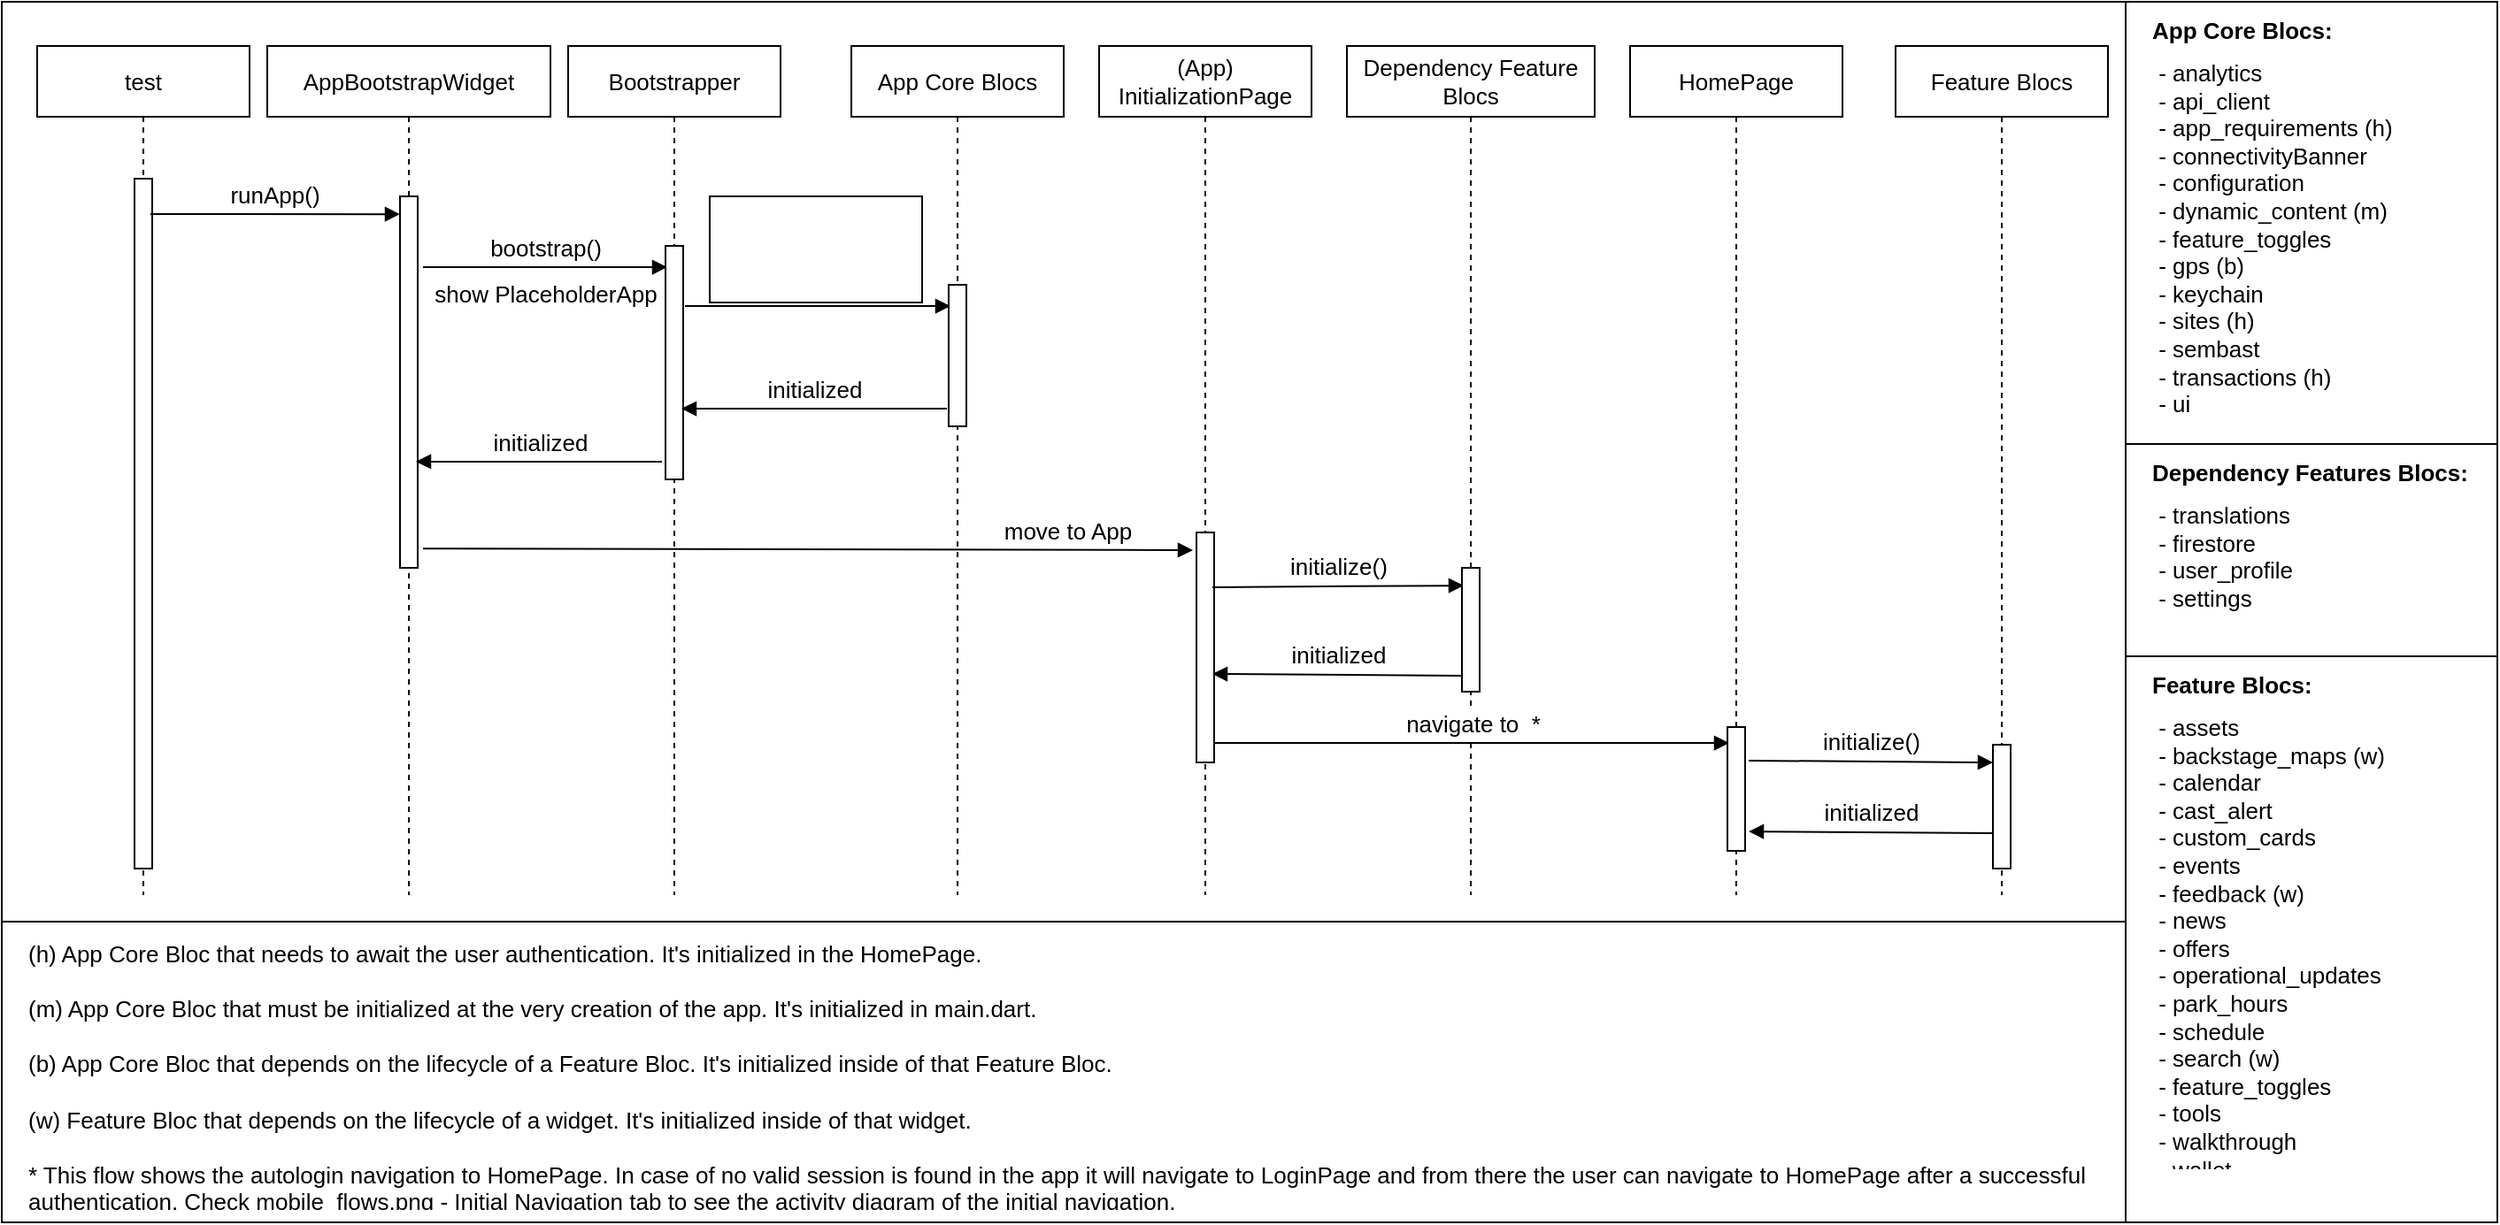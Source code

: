 <mxfile version="14.7.4" type="embed" pages="3"><diagram id="acyyT64pUI-6M-C3bpDb" name="Initialization"><mxGraphModel dx="972" dy="666" grid="1" gridSize="10" guides="1" tooltips="1" connect="1" arrows="1" fold="1" page="1" pageScale="1" pageWidth="850" pageHeight="1100" math="0" shadow="0"><root><mxCell id="0"/><mxCell id="1" parent="0"/><mxCell id="1f6Iskar4MCwsiEwHHG7-1" value="" style="rounded=0;whiteSpace=wrap;html=1;fontSize=13;" parent="1" vertex="1"><mxGeometry x="40" y="200" width="1410" height="690" as="geometry"/></mxCell><mxCell id="1f6Iskar4MCwsiEwHHG7-2" value="" style="rounded=0;whiteSpace=wrap;html=1;fontSize=13;" parent="1" vertex="1"><mxGeometry x="40" y="720" width="1200" height="170" as="geometry"/></mxCell><mxCell id="1f6Iskar4MCwsiEwHHG7-3" value="" style="rounded=0;whiteSpace=wrap;html=1;fontSize=13;" parent="1" vertex="1"><mxGeometry x="1240" y="570" width="210" height="320" as="geometry"/></mxCell><mxCell id="1f6Iskar4MCwsiEwHHG7-4" value="" style="rounded=0;whiteSpace=wrap;html=1;fontSize=13;" parent="1" vertex="1"><mxGeometry x="1240" y="450" width="210" height="120" as="geometry"/></mxCell><mxCell id="1f6Iskar4MCwsiEwHHG7-5" value="" style="rounded=0;whiteSpace=wrap;html=1;fontSize=13;" parent="1" vertex="1"><mxGeometry x="1240" y="200" width="210" height="250" as="geometry"/></mxCell><mxCell id="1f6Iskar4MCwsiEwHHG7-6" value="test" style="shape=umlLifeline;perimeter=lifelinePerimeter;whiteSpace=wrap;html=1;container=1;collapsible=0;recursiveResize=0;outlineConnect=0;fontSize=13;" parent="1" vertex="1"><mxGeometry x="60" y="225" width="120" height="480" as="geometry"/></mxCell><mxCell id="1f6Iskar4MCwsiEwHHG7-7" value="AppBootstrapWidget" style="shape=umlLifeline;perimeter=lifelinePerimeter;whiteSpace=wrap;html=1;container=1;collapsible=0;recursiveResize=0;outlineConnect=0;fontSize=13;" parent="1" vertex="1"><mxGeometry x="190" y="225" width="160" height="480" as="geometry"/></mxCell><mxCell id="1f6Iskar4MCwsiEwHHG7-8" value="App Core Blocs" style="shape=umlLifeline;perimeter=lifelinePerimeter;whiteSpace=wrap;html=1;container=1;collapsible=0;recursiveResize=0;outlineConnect=0;fontSize=13;" parent="1" vertex="1"><mxGeometry x="520" y="225" width="120" height="480" as="geometry"/></mxCell><mxCell id="1f6Iskar4MCwsiEwHHG7-9" value="Dependency Feature Blocs" style="shape=umlLifeline;perimeter=lifelinePerimeter;whiteSpace=wrap;html=1;container=1;collapsible=0;recursiveResize=0;outlineConnect=0;fontSize=13;" parent="1" vertex="1"><mxGeometry x="800" y="225" width="140" height="480" as="geometry"/></mxCell><mxCell id="1f6Iskar4MCwsiEwHHG7-10" value="HomePage" style="shape=umlLifeline;perimeter=lifelinePerimeter;whiteSpace=wrap;html=1;container=1;collapsible=0;recursiveResize=0;outlineConnect=0;fontSize=13;" parent="1" vertex="1"><mxGeometry x="960" y="225" width="120" height="480" as="geometry"/></mxCell><mxCell id="1f6Iskar4MCwsiEwHHG7-11" value="Bootstrapper" style="shape=umlLifeline;perimeter=lifelinePerimeter;whiteSpace=wrap;html=1;container=1;collapsible=0;recursiveResize=0;outlineConnect=0;fontSize=13;" parent="1" vertex="1"><mxGeometry x="360" y="225" width="120" height="480" as="geometry"/></mxCell><mxCell id="1f6Iskar4MCwsiEwHHG7-12" value="" style="html=1;points=[];perimeter=orthogonalPerimeter;fontSize=13;" parent="1" vertex="1"><mxGeometry x="115" y="300" width="10" height="390" as="geometry"/></mxCell><mxCell id="1f6Iskar4MCwsiEwHHG7-13" value="&lt;h1 style=&quot;font-size: 13px&quot;&gt;App Core Blocs:&lt;/h1&gt;&lt;div&gt;&lt;div&gt;&amp;nbsp;- analytics&amp;nbsp;&lt;/div&gt;&lt;div&gt;&lt;span&gt;&lt;/span&gt;&amp;nbsp;- api_client&lt;/div&gt;&lt;div&gt;&lt;span&gt;&lt;/span&gt;&amp;nbsp;- app_requirements (h)&lt;/div&gt;&lt;div&gt;&lt;span&gt;&lt;/span&gt;&amp;nbsp;- connectivityBanner&lt;/div&gt;&lt;div&gt;&lt;span&gt;&lt;/span&gt;&amp;nbsp;- configuration&lt;/div&gt;&lt;div&gt;&lt;span&gt;&lt;/span&gt;&amp;nbsp;- dynamic_content (m)&lt;/div&gt;&lt;div&gt;&lt;span&gt;&lt;/span&gt;&amp;nbsp;- feature_toggles&lt;/div&gt;&lt;div&gt;&lt;span&gt;&lt;/span&gt;&amp;nbsp;- gps (b)&lt;/div&gt;&lt;div&gt;&lt;span&gt;&lt;/span&gt;&amp;nbsp;- keychain&lt;/div&gt;&lt;div&gt;&lt;span&gt;&lt;/span&gt;&amp;nbsp;- sites (h)&lt;/div&gt;&lt;div&gt;&lt;span&gt;&lt;/span&gt;&amp;nbsp;- sembast&lt;/div&gt;&lt;div&gt;&lt;span&gt;&lt;/span&gt;&amp;nbsp;- transactions (h)&lt;/div&gt;&lt;div&gt;&lt;span&gt;&lt;/span&gt;&amp;nbsp;- ui&lt;/div&gt;&lt;/div&gt;" style="text;html=1;strokeColor=none;fillColor=none;spacing=5;spacingTop=-20;whiteSpace=wrap;overflow=hidden;rounded=0;fontSize=13;" parent="1" vertex="1"><mxGeometry x="1250" y="210" width="170" height="240" as="geometry"/></mxCell><mxCell id="1f6Iskar4MCwsiEwHHG7-14" value="runApp()" style="html=1;verticalAlign=bottom;endArrow=block;fontSize=13;entryX=0;entryY=0.048;entryDx=0;entryDy=0;entryPerimeter=0;" parent="1" target="1f6Iskar4MCwsiEwHHG7-15" edge="1"><mxGeometry width="80" relative="1" as="geometry"><mxPoint x="124" y="320" as="sourcePoint"/><mxPoint x="230" y="320" as="targetPoint"/></mxGeometry></mxCell><mxCell id="1f6Iskar4MCwsiEwHHG7-15" value="" style="html=1;points=[];perimeter=orthogonalPerimeter;fontSize=13;" parent="1" vertex="1"><mxGeometry x="265" y="310" width="10" height="210" as="geometry"/></mxCell><mxCell id="1f6Iskar4MCwsiEwHHG7-16" value="bootstrap()" style="html=1;verticalAlign=bottom;endArrow=block;fontSize=13;entryX=0.1;entryY=0.091;entryDx=0;entryDy=0;entryPerimeter=0;" parent="1" target="1f6Iskar4MCwsiEwHHG7-17" edge="1"><mxGeometry width="80" relative="1" as="geometry"><mxPoint x="278" y="350" as="sourcePoint"/><mxPoint x="410" y="350" as="targetPoint"/></mxGeometry></mxCell><mxCell id="1f6Iskar4MCwsiEwHHG7-17" value="" style="html=1;points=[];perimeter=orthogonalPerimeter;fontSize=13;" parent="1" vertex="1"><mxGeometry x="415" y="338" width="10" height="132" as="geometry"/></mxCell><mxCell id="1f6Iskar4MCwsiEwHHG7-18" value="initialize()" style="html=1;verticalAlign=bottom;endArrow=block;fontSize=13;exitX=1.1;exitY=0.258;exitDx=0;exitDy=0;exitPerimeter=0;entryX=0.1;entryY=0.15;entryDx=0;entryDy=0;entryPerimeter=0;" parent="1" source="1f6Iskar4MCwsiEwHHG7-17" target="1f6Iskar4MCwsiEwHHG7-20" edge="1"><mxGeometry width="80" relative="1" as="geometry"><mxPoint x="440" y="372" as="sourcePoint"/><mxPoint x="560" y="372" as="targetPoint"/></mxGeometry></mxCell><mxCell id="1f6Iskar4MCwsiEwHHG7-19" value="show PlaceholderApp" style="text;html=1;strokeColor=none;fillColor=none;align=center;verticalAlign=middle;whiteSpace=wrap;rounded=0;fontSize=13;" parent="1" vertex="1"><mxGeometry x="280" y="350" width="135" height="30" as="geometry"/></mxCell><mxCell id="1f6Iskar4MCwsiEwHHG7-20" value="" style="html=1;points=[];perimeter=orthogonalPerimeter;fontSize=13;" parent="1" vertex="1"><mxGeometry x="575" y="360" width="10" height="80" as="geometry"/></mxCell><mxCell id="1f6Iskar4MCwsiEwHHG7-21" value="initialized" style="html=1;verticalAlign=bottom;endArrow=block;fontSize=13;entryX=0.9;entryY=0.697;entryDx=0;entryDy=0;entryPerimeter=0;exitX=-0.1;exitY=0.875;exitDx=0;exitDy=0;exitPerimeter=0;" parent="1" source="1f6Iskar4MCwsiEwHHG7-20" target="1f6Iskar4MCwsiEwHHG7-17" edge="1"><mxGeometry width="80" relative="1" as="geometry"><mxPoint x="550" y="430" as="sourcePoint"/><mxPoint x="450" y="430" as="targetPoint"/></mxGeometry></mxCell><mxCell id="1f6Iskar4MCwsiEwHHG7-22" value="initialized" style="html=1;verticalAlign=bottom;endArrow=block;fontSize=13;entryX=0.9;entryY=0.714;entryDx=0;entryDy=0;entryPerimeter=0;exitX=-0.2;exitY=0.924;exitDx=0;exitDy=0;exitPerimeter=0;" parent="1" source="1f6Iskar4MCwsiEwHHG7-17" target="1f6Iskar4MCwsiEwHHG7-15" edge="1"><mxGeometry width="80" relative="1" as="geometry"><mxPoint x="400" y="459" as="sourcePoint"/><mxPoint x="292.5" y="459" as="targetPoint"/></mxGeometry></mxCell><mxCell id="1f6Iskar4MCwsiEwHHG7-23" value="(App)&lt;br&gt;InitializationPage" style="shape=umlLifeline;perimeter=lifelinePerimeter;whiteSpace=wrap;html=1;container=1;collapsible=0;recursiveResize=0;outlineConnect=0;fontSize=13;" parent="1" vertex="1"><mxGeometry x="660" y="225" width="120" height="480" as="geometry"/></mxCell><mxCell id="1f6Iskar4MCwsiEwHHG7-24" value="move to App" style="html=1;verticalAlign=bottom;endArrow=block;fontSize=13;exitX=1.3;exitY=0.948;exitDx=0;exitDy=0;exitPerimeter=0;entryX=-0.2;entryY=0.077;entryDx=0;entryDy=0;entryPerimeter=0;" parent="1" source="1f6Iskar4MCwsiEwHHG7-15" target="1f6Iskar4MCwsiEwHHG7-25" edge="1"><mxGeometry x="0.669" width="80" relative="1" as="geometry"><mxPoint x="287.5" y="509" as="sourcePoint"/><mxPoint x="710" y="509" as="targetPoint"/><mxPoint x="1" as="offset"/></mxGeometry></mxCell><mxCell id="1f6Iskar4MCwsiEwHHG7-25" value="" style="html=1;points=[];perimeter=orthogonalPerimeter;fontSize=13;" parent="1" vertex="1"><mxGeometry x="715" y="500" width="10" height="130" as="geometry"/></mxCell><mxCell id="1f6Iskar4MCwsiEwHHG7-26" value="initialize()" style="html=1;verticalAlign=bottom;endArrow=block;fontSize=13;exitX=0.9;exitY=0.238;exitDx=0;exitDy=0;exitPerimeter=0;entryX=0.1;entryY=0.143;entryDx=0;entryDy=0;entryPerimeter=0;" parent="1" source="1f6Iskar4MCwsiEwHHG7-25" target="1f6Iskar4MCwsiEwHHG7-28" edge="1"><mxGeometry width="80" relative="1" as="geometry"><mxPoint x="740" y="530" as="sourcePoint"/><mxPoint x="860" y="530" as="targetPoint"/></mxGeometry></mxCell><mxCell id="1f6Iskar4MCwsiEwHHG7-27" value="Feature Blocs" style="shape=umlLifeline;perimeter=lifelinePerimeter;whiteSpace=wrap;html=1;container=1;collapsible=0;recursiveResize=0;outlineConnect=0;fontSize=13;" parent="1" vertex="1"><mxGeometry x="1110" y="225" width="120" height="480" as="geometry"/></mxCell><mxCell id="1f6Iskar4MCwsiEwHHG7-28" value="" style="html=1;points=[];perimeter=orthogonalPerimeter;fontSize=13;" parent="1" vertex="1"><mxGeometry x="865" y="520" width="10" height="70" as="geometry"/></mxCell><mxCell id="1f6Iskar4MCwsiEwHHG7-29" value="initialized" style="html=1;verticalAlign=bottom;endArrow=block;fontSize=13;entryX=0.9;entryY=0.615;entryDx=0;entryDy=0;entryPerimeter=0;exitX=0;exitY=0.871;exitDx=0;exitDy=0;exitPerimeter=0;" parent="1" source="1f6Iskar4MCwsiEwHHG7-28" target="1f6Iskar4MCwsiEwHHG7-25" edge="1"><mxGeometry width="80" relative="1" as="geometry"><mxPoint x="850" y="580" as="sourcePoint"/><mxPoint x="750" y="580" as="targetPoint"/></mxGeometry></mxCell><mxCell id="1f6Iskar4MCwsiEwHHG7-30" value="navigate to&amp;nbsp; *" style="html=1;verticalAlign=bottom;endArrow=block;fontSize=13;entryX=0.1;entryY=0.129;entryDx=0;entryDy=0;entryPerimeter=0;" parent="1" source="1f6Iskar4MCwsiEwHHG7-25" target="1f6Iskar4MCwsiEwHHG7-31" edge="1"><mxGeometry width="80" relative="1" as="geometry"><mxPoint x="740" y="620" as="sourcePoint"/><mxPoint x="1000" y="620" as="targetPoint"/></mxGeometry></mxCell><mxCell id="1f6Iskar4MCwsiEwHHG7-31" value="" style="html=1;points=[];perimeter=orthogonalPerimeter;fontSize=13;" parent="1" vertex="1"><mxGeometry x="1015" y="610" width="10" height="70" as="geometry"/></mxCell><mxCell id="1f6Iskar4MCwsiEwHHG7-32" value="initialize()" style="html=1;verticalAlign=bottom;endArrow=block;fontSize=13;exitX=1.2;exitY=0.271;exitDx=0;exitDy=0;exitPerimeter=0;entryX=0;entryY=0.143;entryDx=0;entryDy=0;entryPerimeter=0;" parent="1" source="1f6Iskar4MCwsiEwHHG7-31" target="1f6Iskar4MCwsiEwHHG7-33" edge="1"><mxGeometry width="80" relative="1" as="geometry"><mxPoint x="1040" y="630" as="sourcePoint"/><mxPoint x="1160" y="630" as="targetPoint"/></mxGeometry></mxCell><mxCell id="1f6Iskar4MCwsiEwHHG7-33" value="" style="html=1;points=[];perimeter=orthogonalPerimeter;fontSize=13;" parent="1" vertex="1"><mxGeometry x="1165" y="620" width="10" height="70" as="geometry"/></mxCell><mxCell id="1f6Iskar4MCwsiEwHHG7-34" value="initialized" style="html=1;verticalAlign=bottom;endArrow=block;fontSize=13;entryX=1.2;entryY=0.843;entryDx=0;entryDy=0;entryPerimeter=0;exitX=0;exitY=0.714;exitDx=0;exitDy=0;exitPerimeter=0;" parent="1" source="1f6Iskar4MCwsiEwHHG7-33" target="1f6Iskar4MCwsiEwHHG7-31" edge="1"><mxGeometry width="80" relative="1" as="geometry"><mxPoint x="1150" y="670" as="sourcePoint"/><mxPoint x="1050" y="670" as="targetPoint"/></mxGeometry></mxCell><mxCell id="1f6Iskar4MCwsiEwHHG7-35" value="&lt;h1 style=&quot;font-size: 13px&quot;&gt;Dependency Features Blocs:&lt;/h1&gt;&lt;div&gt;&lt;div&gt;&amp;nbsp;- translations&lt;/div&gt;&lt;/div&gt;&lt;div&gt;&amp;nbsp;- firestore&lt;/div&gt;&lt;div&gt;&amp;nbsp;- user_profile&lt;/div&gt;&lt;div&gt;&amp;nbsp;- settings&lt;/div&gt;" style="text;html=1;strokeColor=none;fillColor=none;spacing=5;spacingTop=-20;whiteSpace=wrap;overflow=hidden;rounded=0;fontSize=13;" parent="1" vertex="1"><mxGeometry x="1250" y="460" width="190" height="90" as="geometry"/></mxCell><mxCell id="1f6Iskar4MCwsiEwHHG7-36" value="&lt;h1 style=&quot;font-size: 13px&quot;&gt;Feature Blocs:&lt;/h1&gt;&lt;div&gt;&lt;div&gt;&lt;span&gt;&amp;nbsp;- assets&amp;nbsp;&lt;/span&gt;&lt;/div&gt;&lt;div&gt;&lt;span&gt;&lt;/span&gt;&amp;nbsp;- backstage_maps (w)&lt;/div&gt;&lt;div&gt;&lt;span&gt;&lt;/span&gt;&amp;nbsp;- calendar&lt;/div&gt;&lt;div&gt;&lt;span&gt;&lt;/span&gt;&amp;nbsp;- cast_alert&lt;/div&gt;&lt;div&gt;&lt;span&gt;&lt;/span&gt;&amp;nbsp;- custom_cards&lt;/div&gt;&lt;div&gt;&lt;span&gt;&lt;/span&gt;&amp;nbsp;- events&lt;/div&gt;&lt;div&gt;&lt;span&gt;&lt;/span&gt;&amp;nbsp;- feedback&amp;nbsp;&lt;span&gt;(w)&lt;/span&gt;&lt;/div&gt;&lt;div&gt;&lt;span&gt;&lt;/span&gt;&amp;nbsp;- news&lt;/div&gt;&lt;div&gt;&lt;span&gt;&lt;/span&gt;&amp;nbsp;- offers&lt;/div&gt;&lt;div&gt;&lt;span&gt;&lt;/span&gt;&amp;nbsp;- operational_updates&lt;/div&gt;&lt;div&gt;&lt;span&gt;&lt;/span&gt;&amp;nbsp;- park_hours&lt;/div&gt;&lt;div&gt;&lt;span&gt;&lt;/span&gt;&amp;nbsp;- schedule&lt;/div&gt;&lt;div&gt;&lt;span&gt;&lt;/span&gt;&amp;nbsp;- search&amp;nbsp;&lt;span&gt;(w)&lt;/span&gt;&lt;/div&gt;&lt;div&gt;&lt;span&gt;&lt;/span&gt;&amp;nbsp;- feature_toggles&lt;/div&gt;&lt;div&gt;&lt;span&gt;&lt;/span&gt;&amp;nbsp;- tools&lt;/div&gt;&lt;div&gt;&lt;span&gt;&lt;/span&gt;&amp;nbsp;- walkthrough&lt;/div&gt;&lt;div&gt;&lt;span&gt;&lt;/span&gt;&amp;nbsp;- wallet&lt;/div&gt;&lt;/div&gt;" style="text;html=1;strokeColor=none;fillColor=none;spacing=5;spacingTop=-20;whiteSpace=wrap;overflow=hidden;rounded=0;fontSize=13;" parent="1" vertex="1"><mxGeometry x="1250" y="580" width="180" height="280" as="geometry"/></mxCell><mxCell id="1f6Iskar4MCwsiEwHHG7-37" value="&lt;h1 style=&quot;font-size: 13px&quot;&gt;&lt;br&gt;&lt;/h1&gt;&lt;div&gt;(h) App Core Bloc that needs to await the user authentication. It's initialized in the HomePage.&lt;/div&gt;&lt;div&gt;&lt;br&gt;&lt;/div&gt;&lt;div&gt;(m) App Core Bloc that must be initialized at the very creation of the app. It's initialized in main.dart.&lt;/div&gt;&lt;div&gt;&lt;br&gt;&lt;/div&gt;&lt;div&gt;(b) App Core Bloc that depends on the lifecycle of a Feature Bloc. It's initialized inside of that Feature Bloc.&lt;/div&gt;&lt;div&gt;&lt;br&gt;&lt;/div&gt;&lt;div&gt;(w) Feature Bloc that depends on the lifecycle of a widget. It's initialized inside of that widget.&lt;/div&gt;&lt;div&gt;&lt;br&gt;&lt;/div&gt;&lt;div&gt;* This flow shows the autologin navigation to HomePage. In case of no valid session is found in the app it will navigate to LoginPage and from there the user can navigate to HomePage after a successful authentication. Check mobile_flows.png - Initial Navigation tab to see the activity diagram of the initial navigation.&lt;/div&gt;" style="text;html=1;strokeColor=none;fillColor=none;spacing=5;spacingTop=-20;whiteSpace=wrap;overflow=hidden;rounded=0;fontSize=13;" parent="1" vertex="1"><mxGeometry x="50" y="707.5" width="1180" height="175" as="geometry"/></mxCell><mxCell id="2" value="" style="whiteSpace=wrap;html=1;" vertex="1" parent="1"><mxGeometry x="440" y="310" width="120" height="60" as="geometry"/></mxCell></root></mxGraphModel></diagram><diagram id="cJWa1TDqG-lI4nO7_TDK" name="Disposal"><mxGraphModel dx="1598" dy="1115" grid="1" gridSize="10" guides="1" tooltips="1" connect="1" arrows="1" fold="1" page="1" pageScale="1" pageWidth="850" pageHeight="1100" math="0" shadow="0"><root><mxCell id="XwQSdD0UWzMaL0ZMjb7j-0"/><mxCell id="XwQSdD0UWzMaL0ZMjb7j-1" parent="XwQSdD0UWzMaL0ZMjb7j-0"/><mxCell id="XwQSdD0UWzMaL0ZMjb7j-2" value="" style="rounded=0;whiteSpace=wrap;html=1;fontSize=13;" parent="XwQSdD0UWzMaL0ZMjb7j-1" vertex="1"><mxGeometry x="20" y="320" width="1410" height="670" as="geometry"/></mxCell><mxCell id="XwQSdD0UWzMaL0ZMjb7j-3" value="" style="rounded=0;whiteSpace=wrap;html=1;fontSize=13;" parent="XwQSdD0UWzMaL0ZMjb7j-1" vertex="1"><mxGeometry x="20" y="840" width="1200" height="150" as="geometry"/></mxCell><mxCell id="XwQSdD0UWzMaL0ZMjb7j-4" value="" style="rounded=0;whiteSpace=wrap;html=1;fontSize=13;" parent="XwQSdD0UWzMaL0ZMjb7j-1" vertex="1"><mxGeometry x="1220" y="690" width="210" height="300" as="geometry"/></mxCell><mxCell id="XwQSdD0UWzMaL0ZMjb7j-5" value="" style="rounded=0;whiteSpace=wrap;html=1;fontSize=13;" parent="XwQSdD0UWzMaL0ZMjb7j-1" vertex="1"><mxGeometry x="1220" y="570" width="210" height="120" as="geometry"/></mxCell><mxCell id="XwQSdD0UWzMaL0ZMjb7j-6" value="" style="rounded=0;whiteSpace=wrap;html=1;fontSize=13;" parent="XwQSdD0UWzMaL0ZMjb7j-1" vertex="1"><mxGeometry x="1220" y="320" width="210" height="250" as="geometry"/></mxCell><mxCell id="XwQSdD0UWzMaL0ZMjb7j-7" value="SignOut Button" style="shape=umlLifeline;perimeter=lifelinePerimeter;whiteSpace=wrap;html=1;container=1;collapsible=0;recursiveResize=0;outlineConnect=0;fontSize=13;" parent="XwQSdD0UWzMaL0ZMjb7j-1" vertex="1"><mxGeometry x="40" y="345" width="120" height="480" as="geometry"/></mxCell><mxCell id="XwQSdD0UWzMaL0ZMjb7j-8" value="AppBootstrapWidget" style="shape=umlLifeline;perimeter=lifelinePerimeter;whiteSpace=wrap;html=1;container=1;collapsible=0;recursiveResize=0;outlineConnect=0;fontSize=13;" parent="XwQSdD0UWzMaL0ZMjb7j-1" vertex="1"><mxGeometry x="170" y="345" width="160" height="480" as="geometry"/></mxCell><mxCell id="XwQSdD0UWzMaL0ZMjb7j-9" value="App Core Blocs" style="shape=umlLifeline;perimeter=lifelinePerimeter;whiteSpace=wrap;html=1;container=1;collapsible=0;recursiveResize=0;outlineConnect=0;fontSize=13;" parent="XwQSdD0UWzMaL0ZMjb7j-1" vertex="1"><mxGeometry x="500" y="345" width="120" height="480" as="geometry"/></mxCell><mxCell id="XwQSdD0UWzMaL0ZMjb7j-10" value="Dependency Feature Blocs" style="shape=umlLifeline;perimeter=lifelinePerimeter;whiteSpace=wrap;html=1;container=1;collapsible=0;recursiveResize=0;outlineConnect=0;fontSize=13;" parent="XwQSdD0UWzMaL0ZMjb7j-1" vertex="1"><mxGeometry x="780" y="345" width="140" height="480" as="geometry"/></mxCell><mxCell id="XwQSdD0UWzMaL0ZMjb7j-11" value="HomePage" style="shape=umlLifeline;perimeter=lifelinePerimeter;whiteSpace=wrap;html=1;container=1;collapsible=0;recursiveResize=0;outlineConnect=0;fontSize=13;" parent="XwQSdD0UWzMaL0ZMjb7j-1" vertex="1"><mxGeometry x="940" y="345" width="120" height="480" as="geometry"/></mxCell><mxCell id="XwQSdD0UWzMaL0ZMjb7j-12" value="Bootstrapper" style="shape=umlLifeline;perimeter=lifelinePerimeter;whiteSpace=wrap;html=1;container=1;collapsible=0;recursiveResize=0;outlineConnect=0;fontSize=13;" parent="XwQSdD0UWzMaL0ZMjb7j-1" vertex="1"><mxGeometry x="340" y="345" width="120" height="480" as="geometry"/></mxCell><mxCell id="XwQSdD0UWzMaL0ZMjb7j-13" value="" style="html=1;points=[];perimeter=orthogonalPerimeter;fontSize=13;" parent="XwQSdD0UWzMaL0ZMjb7j-1" vertex="1"><mxGeometry x="95" y="420" width="10" height="390" as="geometry"/></mxCell><mxCell id="XwQSdD0UWzMaL0ZMjb7j-14" value="&lt;h1 style=&quot;font-size: 13px&quot;&gt;SignOut Buttons:&lt;/h1&gt;&lt;div&gt;&lt;div&gt;&amp;nbsp;- analytics&amp;nbsp;&lt;/div&gt;&lt;div&gt;&lt;span&gt;&lt;/span&gt;&amp;nbsp;- api_client&lt;/div&gt;&lt;div&gt;&lt;span&gt;&lt;/span&gt;&amp;nbsp;- app_requirements (h)&lt;/div&gt;&lt;div&gt;&lt;span&gt;&lt;/span&gt;&amp;nbsp;- connectivityBanner&lt;/div&gt;&lt;div&gt;&lt;span&gt;&lt;/span&gt;&amp;nbsp;- configuration&lt;/div&gt;&lt;div&gt;&lt;span&gt;&lt;/span&gt;&amp;nbsp;- dynamic_content (m)&lt;/div&gt;&lt;div&gt;&lt;span&gt;&lt;/span&gt;&amp;nbsp;- feature_toggles&lt;/div&gt;&lt;div&gt;&lt;span&gt;&lt;/span&gt;&amp;nbsp;- gps (b)&lt;/div&gt;&lt;div&gt;&lt;span&gt;&lt;/span&gt;&amp;nbsp;- keychain&lt;/div&gt;&lt;div&gt;&lt;span&gt;&lt;/span&gt;&amp;nbsp;- sites (h)&lt;/div&gt;&lt;div&gt;&lt;span&gt;&lt;/span&gt;&amp;nbsp;- sembast&lt;/div&gt;&lt;div&gt;&lt;span&gt;&lt;/span&gt;&amp;nbsp;- transactions (h)&lt;/div&gt;&lt;div&gt;&lt;span&gt;&lt;/span&gt;&amp;nbsp;- ui&lt;/div&gt;&lt;/div&gt;" style="text;html=1;strokeColor=none;fillColor=none;spacing=5;spacingTop=-20;whiteSpace=wrap;overflow=hidden;rounded=0;fontSize=13;" parent="XwQSdD0UWzMaL0ZMjb7j-1" vertex="1"><mxGeometry x="1230" y="330" width="170" height="240" as="geometry"/></mxCell><mxCell id="XwQSdD0UWzMaL0ZMjb7j-15" value="runApp()" style="html=1;verticalAlign=bottom;endArrow=block;fontSize=13;entryX=0;entryY=0.048;entryDx=0;entryDy=0;entryPerimeter=0;" parent="XwQSdD0UWzMaL0ZMjb7j-1" target="XwQSdD0UWzMaL0ZMjb7j-16" edge="1"><mxGeometry width="80" relative="1" as="geometry"><mxPoint x="104" y="440" as="sourcePoint"/><mxPoint x="210" y="440" as="targetPoint"/></mxGeometry></mxCell><mxCell id="XwQSdD0UWzMaL0ZMjb7j-16" value="" style="html=1;points=[];perimeter=orthogonalPerimeter;fontSize=13;" parent="XwQSdD0UWzMaL0ZMjb7j-1" vertex="1"><mxGeometry x="245" y="430" width="10" height="210" as="geometry"/></mxCell><mxCell id="XwQSdD0UWzMaL0ZMjb7j-17" value="bootstrap()" style="html=1;verticalAlign=bottom;endArrow=block;fontSize=13;entryX=0.1;entryY=0.091;entryDx=0;entryDy=0;entryPerimeter=0;" parent="XwQSdD0UWzMaL0ZMjb7j-1" target="XwQSdD0UWzMaL0ZMjb7j-18" edge="1"><mxGeometry width="80" relative="1" as="geometry"><mxPoint x="258" y="470" as="sourcePoint"/><mxPoint x="390" y="470" as="targetPoint"/></mxGeometry></mxCell><mxCell id="XwQSdD0UWzMaL0ZMjb7j-18" value="" style="html=1;points=[];perimeter=orthogonalPerimeter;fontSize=13;" parent="XwQSdD0UWzMaL0ZMjb7j-1" vertex="1"><mxGeometry x="395" y="458" width="10" height="132" as="geometry"/></mxCell><mxCell id="XwQSdD0UWzMaL0ZMjb7j-19" value="initialize()" style="html=1;verticalAlign=bottom;endArrow=block;fontSize=13;exitX=1.1;exitY=0.258;exitDx=0;exitDy=0;exitPerimeter=0;entryX=0.1;entryY=0.15;entryDx=0;entryDy=0;entryPerimeter=0;" parent="XwQSdD0UWzMaL0ZMjb7j-1" source="XwQSdD0UWzMaL0ZMjb7j-18" target="XwQSdD0UWzMaL0ZMjb7j-21" edge="1"><mxGeometry width="80" relative="1" as="geometry"><mxPoint x="420" y="492" as="sourcePoint"/><mxPoint x="540" y="492" as="targetPoint"/></mxGeometry></mxCell><mxCell id="XwQSdD0UWzMaL0ZMjb7j-20" value="show PlaceholderApp" style="text;html=1;strokeColor=none;fillColor=none;align=center;verticalAlign=middle;whiteSpace=wrap;rounded=0;fontSize=13;" parent="XwQSdD0UWzMaL0ZMjb7j-1" vertex="1"><mxGeometry x="260" y="470" width="135" height="30" as="geometry"/></mxCell><mxCell id="XwQSdD0UWzMaL0ZMjb7j-21" value="" style="html=1;points=[];perimeter=orthogonalPerimeter;fontSize=13;" parent="XwQSdD0UWzMaL0ZMjb7j-1" vertex="1"><mxGeometry x="555" y="480" width="10" height="80" as="geometry"/></mxCell><mxCell id="XwQSdD0UWzMaL0ZMjb7j-22" value="initialized" style="html=1;verticalAlign=bottom;endArrow=block;fontSize=13;entryX=0.9;entryY=0.697;entryDx=0;entryDy=0;entryPerimeter=0;exitX=-0.1;exitY=0.875;exitDx=0;exitDy=0;exitPerimeter=0;" parent="XwQSdD0UWzMaL0ZMjb7j-1" source="XwQSdD0UWzMaL0ZMjb7j-21" target="XwQSdD0UWzMaL0ZMjb7j-18" edge="1"><mxGeometry width="80" relative="1" as="geometry"><mxPoint x="530" y="550" as="sourcePoint"/><mxPoint x="430" y="550" as="targetPoint"/></mxGeometry></mxCell><mxCell id="XwQSdD0UWzMaL0ZMjb7j-23" value="initialized" style="html=1;verticalAlign=bottom;endArrow=block;fontSize=13;entryX=0.9;entryY=0.714;entryDx=0;entryDy=0;entryPerimeter=0;exitX=-0.2;exitY=0.924;exitDx=0;exitDy=0;exitPerimeter=0;" parent="XwQSdD0UWzMaL0ZMjb7j-1" source="XwQSdD0UWzMaL0ZMjb7j-18" target="XwQSdD0UWzMaL0ZMjb7j-16" edge="1"><mxGeometry width="80" relative="1" as="geometry"><mxPoint x="380" y="579" as="sourcePoint"/><mxPoint x="272.5" y="579" as="targetPoint"/></mxGeometry></mxCell><mxCell id="XwQSdD0UWzMaL0ZMjb7j-24" value="(App)&lt;br&gt;InitializationPage" style="shape=umlLifeline;perimeter=lifelinePerimeter;whiteSpace=wrap;html=1;container=1;collapsible=0;recursiveResize=0;outlineConnect=0;fontSize=13;" parent="XwQSdD0UWzMaL0ZMjb7j-1" vertex="1"><mxGeometry x="640" y="345" width="120" height="480" as="geometry"/></mxCell><mxCell id="XwQSdD0UWzMaL0ZMjb7j-25" value="move to App" style="html=1;verticalAlign=bottom;endArrow=block;fontSize=13;exitX=1.3;exitY=0.948;exitDx=0;exitDy=0;exitPerimeter=0;entryX=-0.2;entryY=0.077;entryDx=0;entryDy=0;entryPerimeter=0;" parent="XwQSdD0UWzMaL0ZMjb7j-1" source="XwQSdD0UWzMaL0ZMjb7j-16" target="XwQSdD0UWzMaL0ZMjb7j-26" edge="1"><mxGeometry x="0.669" width="80" relative="1" as="geometry"><mxPoint x="267.5" y="629" as="sourcePoint"/><mxPoint x="690" y="629" as="targetPoint"/><mxPoint x="1" as="offset"/></mxGeometry></mxCell><mxCell id="XwQSdD0UWzMaL0ZMjb7j-26" value="" style="html=1;points=[];perimeter=orthogonalPerimeter;fontSize=13;" parent="XwQSdD0UWzMaL0ZMjb7j-1" vertex="1"><mxGeometry x="695" y="620" width="10" height="130" as="geometry"/></mxCell><mxCell id="XwQSdD0UWzMaL0ZMjb7j-27" value="initialize()" style="html=1;verticalAlign=bottom;endArrow=block;fontSize=13;exitX=0.9;exitY=0.238;exitDx=0;exitDy=0;exitPerimeter=0;entryX=0.1;entryY=0.143;entryDx=0;entryDy=0;entryPerimeter=0;" parent="XwQSdD0UWzMaL0ZMjb7j-1" source="XwQSdD0UWzMaL0ZMjb7j-26" target="XwQSdD0UWzMaL0ZMjb7j-29" edge="1"><mxGeometry width="80" relative="1" as="geometry"><mxPoint x="720" y="650" as="sourcePoint"/><mxPoint x="840" y="650" as="targetPoint"/></mxGeometry></mxCell><mxCell id="XwQSdD0UWzMaL0ZMjb7j-28" value="Feature Blocs" style="shape=umlLifeline;perimeter=lifelinePerimeter;whiteSpace=wrap;html=1;container=1;collapsible=0;recursiveResize=0;outlineConnect=0;fontSize=13;" parent="XwQSdD0UWzMaL0ZMjb7j-1" vertex="1"><mxGeometry x="1090" y="345" width="120" height="480" as="geometry"/></mxCell><mxCell id="XwQSdD0UWzMaL0ZMjb7j-29" value="" style="html=1;points=[];perimeter=orthogonalPerimeter;fontSize=13;" parent="XwQSdD0UWzMaL0ZMjb7j-1" vertex="1"><mxGeometry x="845" y="640" width="10" height="70" as="geometry"/></mxCell><mxCell id="XwQSdD0UWzMaL0ZMjb7j-30" value="initialized" style="html=1;verticalAlign=bottom;endArrow=block;fontSize=13;entryX=0.9;entryY=0.615;entryDx=0;entryDy=0;entryPerimeter=0;exitX=0;exitY=0.871;exitDx=0;exitDy=0;exitPerimeter=0;" parent="XwQSdD0UWzMaL0ZMjb7j-1" source="XwQSdD0UWzMaL0ZMjb7j-29" target="XwQSdD0UWzMaL0ZMjb7j-26" edge="1"><mxGeometry width="80" relative="1" as="geometry"><mxPoint x="830" y="700" as="sourcePoint"/><mxPoint x="730" y="700" as="targetPoint"/></mxGeometry></mxCell><mxCell id="XwQSdD0UWzMaL0ZMjb7j-31" value="navigate to&amp;nbsp;" style="html=1;verticalAlign=bottom;endArrow=block;fontSize=13;entryX=0.1;entryY=0.129;entryDx=0;entryDy=0;entryPerimeter=0;" parent="XwQSdD0UWzMaL0ZMjb7j-1" source="XwQSdD0UWzMaL0ZMjb7j-26" target="XwQSdD0UWzMaL0ZMjb7j-32" edge="1"><mxGeometry width="80" relative="1" as="geometry"><mxPoint x="720" y="740" as="sourcePoint"/><mxPoint x="980" y="740" as="targetPoint"/></mxGeometry></mxCell><mxCell id="XwQSdD0UWzMaL0ZMjb7j-32" value="" style="html=1;points=[];perimeter=orthogonalPerimeter;fontSize=13;" parent="XwQSdD0UWzMaL0ZMjb7j-1" vertex="1"><mxGeometry x="995" y="730" width="10" height="70" as="geometry"/></mxCell><mxCell id="XwQSdD0UWzMaL0ZMjb7j-33" value="initialize()" style="html=1;verticalAlign=bottom;endArrow=block;fontSize=13;exitX=1.2;exitY=0.271;exitDx=0;exitDy=0;exitPerimeter=0;entryX=0;entryY=0.143;entryDx=0;entryDy=0;entryPerimeter=0;" parent="XwQSdD0UWzMaL0ZMjb7j-1" source="XwQSdD0UWzMaL0ZMjb7j-32" target="XwQSdD0UWzMaL0ZMjb7j-34" edge="1"><mxGeometry width="80" relative="1" as="geometry"><mxPoint x="1020" y="750" as="sourcePoint"/><mxPoint x="1140" y="750" as="targetPoint"/></mxGeometry></mxCell><mxCell id="XwQSdD0UWzMaL0ZMjb7j-34" value="" style="html=1;points=[];perimeter=orthogonalPerimeter;fontSize=13;" parent="XwQSdD0UWzMaL0ZMjb7j-1" vertex="1"><mxGeometry x="1145" y="740" width="10" height="70" as="geometry"/></mxCell><mxCell id="XwQSdD0UWzMaL0ZMjb7j-35" value="initialized" style="html=1;verticalAlign=bottom;endArrow=block;fontSize=13;entryX=1.2;entryY=0.843;entryDx=0;entryDy=0;entryPerimeter=0;exitX=0;exitY=0.714;exitDx=0;exitDy=0;exitPerimeter=0;" parent="XwQSdD0UWzMaL0ZMjb7j-1" source="XwQSdD0UWzMaL0ZMjb7j-34" target="XwQSdD0UWzMaL0ZMjb7j-32" edge="1"><mxGeometry width="80" relative="1" as="geometry"><mxPoint x="1130" y="790" as="sourcePoint"/><mxPoint x="1030" y="790" as="targetPoint"/></mxGeometry></mxCell><mxCell id="XwQSdD0UWzMaL0ZMjb7j-36" value="&lt;h1 style=&quot;font-size: 13px&quot;&gt;Dependency Features Blocs:&lt;/h1&gt;&lt;div&gt;&lt;div&gt;&amp;nbsp;- translations&lt;/div&gt;&lt;/div&gt;&lt;div&gt;&amp;nbsp;- firestore&lt;/div&gt;&lt;div&gt;&amp;nbsp;- user_profile&lt;/div&gt;&lt;div&gt;&amp;nbsp;- settings&lt;/div&gt;" style="text;html=1;strokeColor=none;fillColor=none;spacing=5;spacingTop=-20;whiteSpace=wrap;overflow=hidden;rounded=0;fontSize=13;" parent="XwQSdD0UWzMaL0ZMjb7j-1" vertex="1"><mxGeometry x="1230" y="580" width="190" height="90" as="geometry"/></mxCell><mxCell id="XwQSdD0UWzMaL0ZMjb7j-37" value="&lt;h1 style=&quot;font-size: 13px&quot;&gt;Feature Blocs:&lt;/h1&gt;&lt;div&gt;&lt;div&gt;&lt;span&gt;&amp;nbsp;- assets&amp;nbsp;&lt;/span&gt;&lt;/div&gt;&lt;div&gt;&lt;span&gt;&lt;/span&gt;&amp;nbsp;- backstage_maps (w)&lt;/div&gt;&lt;div&gt;&lt;span&gt;&lt;/span&gt;&amp;nbsp;- calendar&lt;/div&gt;&lt;div&gt;&lt;span&gt;&lt;/span&gt;&amp;nbsp;- cast_alert&lt;/div&gt;&lt;div&gt;&lt;span&gt;&lt;/span&gt;&amp;nbsp;- custom_cards&lt;/div&gt;&lt;div&gt;&lt;span&gt;&lt;/span&gt;&amp;nbsp;- events&lt;/div&gt;&lt;div&gt;&lt;span&gt;&lt;/span&gt;&amp;nbsp;- feedback&amp;nbsp;&lt;span&gt;(w)&lt;/span&gt;&lt;/div&gt;&lt;div&gt;&lt;span&gt;&lt;/span&gt;&amp;nbsp;- news&lt;/div&gt;&lt;div&gt;&lt;span&gt;&lt;/span&gt;&amp;nbsp;- offers&lt;/div&gt;&lt;div&gt;&lt;span&gt;&lt;/span&gt;&amp;nbsp;- operational_updates&lt;/div&gt;&lt;div&gt;&lt;span&gt;&lt;/span&gt;&amp;nbsp;- park_hours&lt;/div&gt;&lt;div&gt;&lt;span&gt;&lt;/span&gt;&amp;nbsp;- schedule&lt;/div&gt;&lt;div&gt;&lt;span&gt;&lt;/span&gt;&amp;nbsp;- search&amp;nbsp;&lt;span&gt;(w)&lt;/span&gt;&lt;/div&gt;&lt;div&gt;&lt;span&gt;&lt;/span&gt;&amp;nbsp;- feature_toggles&lt;/div&gt;&lt;div&gt;&lt;span&gt;&lt;/span&gt;&amp;nbsp;- tools&lt;/div&gt;&lt;div&gt;&lt;span&gt;&lt;/span&gt;&amp;nbsp;- walkthrough&lt;/div&gt;&lt;div&gt;&lt;span&gt;&lt;/span&gt;&amp;nbsp;- wallet&lt;/div&gt;&lt;/div&gt;" style="text;html=1;strokeColor=none;fillColor=none;spacing=5;spacingTop=-20;whiteSpace=wrap;overflow=hidden;rounded=0;fontSize=13;" parent="XwQSdD0UWzMaL0ZMjb7j-1" vertex="1"><mxGeometry x="1230" y="700" width="180" height="310" as="geometry"/></mxCell><mxCell id="XwQSdD0UWzMaL0ZMjb7j-38" value="&lt;h1 style=&quot;font-size: 13px&quot;&gt;&lt;br&gt;&lt;/h1&gt;&lt;div&gt;(h) App Core Bloc that needs to await the user authentication. It's initialized in the HomePage.&lt;/div&gt;&lt;div&gt;&lt;br&gt;&lt;/div&gt;&lt;div&gt;(m) App Core Bloc that must be initialized at the very creation of the app. It's initialized in main.dart.&lt;/div&gt;&lt;div&gt;&lt;br&gt;&lt;/div&gt;&lt;div&gt;(b) App Core Bloc that depends on the lifecycle of a Feature Bloc. It's initialized inside of that Feature Bloc.&lt;/div&gt;&lt;div&gt;&lt;br&gt;&lt;/div&gt;&lt;div&gt;(w) Feature Bloc that depends on the lifecycle of a widget. It's initialized inside of that widget.&lt;/div&gt;" style="text;html=1;strokeColor=none;fillColor=none;spacing=5;spacingTop=-20;whiteSpace=wrap;overflow=hidden;rounded=0;fontSize=13;" parent="XwQSdD0UWzMaL0ZMjb7j-1" vertex="1"><mxGeometry x="40" y="840" width="1120" height="150" as="geometry"/></mxCell><mxCell id="XwQSdD0UWzMaL0ZMjb7j-39" value="WIP" style="text;html=1;strokeColor=none;fillColor=none;align=center;verticalAlign=middle;whiteSpace=wrap;rounded=0;fontSize=45;" parent="XwQSdD0UWzMaL0ZMjb7j-1" vertex="1"><mxGeometry x="20" y="200" width="240" height="120" as="geometry"/></mxCell></root></mxGraphModel></diagram><diagram id="3ztnJyD573CHzyBIo7ks" name="Basic Flow"><mxGraphModel dx="1598" dy="1115" grid="1" gridSize="10" guides="1" tooltips="1" connect="1" arrows="1" fold="1" page="1" pageScale="1" pageWidth="850" pageHeight="1100" math="0" shadow="0"><root><mxCell id="3tLjLxUR59zKQ6jt17Kt-0"/><mxCell id="3tLjLxUR59zKQ6jt17Kt-1" parent="3tLjLxUR59zKQ6jt17Kt-0"/><mxCell id="3tLjLxUR59zKQ6jt17Kt-2" value="" style="rounded=0;whiteSpace=wrap;html=1;" parent="3tLjLxUR59zKQ6jt17Kt-1" vertex="1"><mxGeometry x="20" y="320" width="1410" height="820" as="geometry"/></mxCell><mxCell id="3tLjLxUR59zKQ6jt17Kt-3" value="App" style="shape=umlLifeline;perimeter=lifelinePerimeter;whiteSpace=wrap;html=1;container=1;collapsible=0;recursiveResize=0;outlineConnect=0;fontSize=13;" parent="3tLjLxUR59zKQ6jt17Kt-1" vertex="1"><mxGeometry x="40" y="345" width="120" height="480" as="geometry"/></mxCell><mxCell id="3tLjLxUR59zKQ6jt17Kt-4" value="Feature Bloc" style="shape=umlLifeline;perimeter=lifelinePerimeter;whiteSpace=wrap;html=1;container=1;collapsible=0;recursiveResize=0;outlineConnect=0;fontSize=13;" parent="3tLjLxUR59zKQ6jt17Kt-1" vertex="1"><mxGeometry x="190" y="345" width="120" height="480" as="geometry"/></mxCell><mxCell id="3tLjLxUR59zKQ6jt17Kt-5" value="ApiClientBloc" style="shape=umlLifeline;perimeter=lifelinePerimeter;whiteSpace=wrap;html=1;container=1;collapsible=0;recursiveResize=0;outlineConnect=0;fontSize=13;" parent="3tLjLxUR59zKQ6jt17Kt-1" vertex="1"><mxGeometry x="500" y="345" width="120" height="480" as="geometry"/></mxCell><mxCell id="3tLjLxUR59zKQ6jt17Kt-6" value="FirestoreBloc" style="shape=umlLifeline;perimeter=lifelinePerimeter;whiteSpace=wrap;html=1;container=1;collapsible=0;recursiveResize=0;outlineConnect=0;fontSize=13;" parent="3tLjLxUR59zKQ6jt17Kt-1" vertex="1"><mxGeometry x="650" y="345" width="120" height="480" as="geometry"/></mxCell><mxCell id="3tLjLxUR59zKQ6jt17Kt-7" value="SembastBloc" style="shape=umlLifeline;perimeter=lifelinePerimeter;whiteSpace=wrap;html=1;container=1;collapsible=0;recursiveResize=0;outlineConnect=0;fontSize=13;" parent="3tLjLxUR59zKQ6jt17Kt-1" vertex="1"><mxGeometry x="800" y="345" width="120" height="480" as="geometry"/></mxCell><mxCell id="3tLjLxUR59zKQ6jt17Kt-8" value="KeychainBloc" style="shape=umlLifeline;perimeter=lifelinePerimeter;whiteSpace=wrap;html=1;container=1;collapsible=0;recursiveResize=0;outlineConnect=0;fontSize=13;" parent="3tLjLxUR59zKQ6jt17Kt-1" vertex="1"><mxGeometry x="340" y="345" width="120" height="480" as="geometry"/></mxCell><mxCell id="3tLjLxUR59zKQ6jt17Kt-9" value="DependencyBloc" style="shape=umlLifeline;perimeter=lifelinePerimeter;whiteSpace=wrap;html=1;container=1;collapsible=0;recursiveResize=0;outlineConnect=0;fontSize=13;" parent="3tLjLxUR59zKQ6jt17Kt-1" vertex="1"><mxGeometry x="960" y="345" width="120" height="480" as="geometry"/></mxCell><mxCell id="3tLjLxUR59zKQ6jt17Kt-10" value="" style="html=1;points=[];perimeter=orthogonalPerimeter;" parent="3tLjLxUR59zKQ6jt17Kt-1" vertex="1"><mxGeometry x="95" y="420" width="10" height="80" as="geometry"/></mxCell><mxCell id="3tLjLxUR59zKQ6jt17Kt-11" value="WIP" style="text;html=1;strokeColor=none;fillColor=none;align=center;verticalAlign=middle;whiteSpace=wrap;rounded=0;fontSize=45;" parent="3tLjLxUR59zKQ6jt17Kt-1" vertex="1"><mxGeometry x="20" y="200" width="240" height="120" as="geometry"/></mxCell></root></mxGraphModel></diagram></mxfile>
